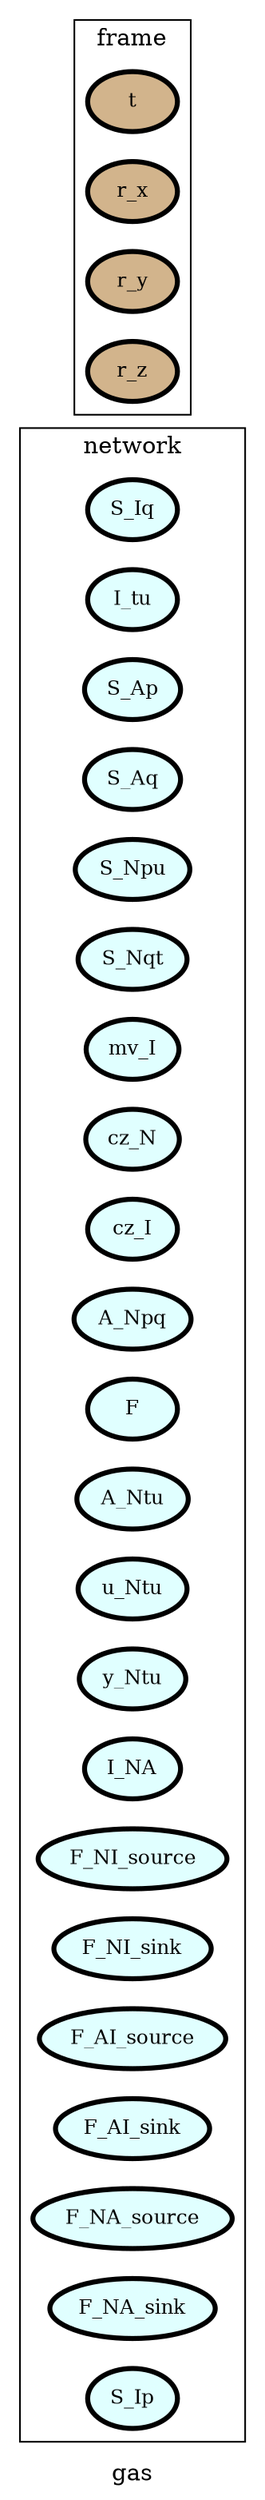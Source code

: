 digraph gas {
label=gas;
rankdir=LR;
subgraph cluster_gas___transport {
label=transport;
rankdir=LR;
}

subgraph cluster_gas___geometry {
label=geometry;
rankdir=LR;
}

subgraph cluster_gas___properties {
label=properties;
rankdir=LR;
}

subgraph cluster_gas___network {
label=network;
rankdir=LR;
V_10 [fillcolor=lightcyan, fontsize=12, label=S_Iq, penwidth=3, style=filled];
V_11 [fillcolor=lightcyan, fontsize=12, label=I_tu, penwidth=3, style=filled];
V_12 [fillcolor=lightcyan, fontsize=12, label=S_Ap, penwidth=3, style=filled];
V_13 [fillcolor=lightcyan, fontsize=12, label=S_Aq, penwidth=3, style=filled];
V_14 [fillcolor=lightcyan, fontsize=12, label=S_Npu, penwidth=3, style=filled];
V_15 [fillcolor=lightcyan, fontsize=12, label=S_Nqt, penwidth=3, style=filled];
V_16 [fillcolor=lightcyan, fontsize=12, label=mv_I, penwidth=3, style=filled];
V_17 [fillcolor=lightcyan, fontsize=12, label=cz_N, penwidth=3, style=filled];
V_18 [fillcolor=lightcyan, fontsize=12, label=cz_I, penwidth=3, style=filled];
V_19 [fillcolor=lightcyan, fontsize=12, label=A_Npq, penwidth=3, style=filled];
V_2 [fillcolor=lightcyan, fontsize=12, label=F, penwidth=3, style=filled];
V_20 [fillcolor=lightcyan, fontsize=12, label=A_Ntu, penwidth=3, style=filled];
V_21 [fillcolor=lightcyan, fontsize=12, label=u_Ntu, penwidth=3, style=filled];
V_22 [fillcolor=lightcyan, fontsize=12, label=y_Ntu, penwidth=3, style=filled];
V_27 [fillcolor=lightcyan, fontsize=12, label=I_NA, penwidth=3, style=filled];
V_3 [fillcolor=lightcyan, fontsize=12, label=F_NI_source, penwidth=3, style=filled];
V_4 [fillcolor=lightcyan, fontsize=12, label=F_NI_sink, penwidth=3, style=filled];
V_5 [fillcolor=lightcyan, fontsize=12, label=F_AI_source, penwidth=3, style=filled];
V_6 [fillcolor=lightcyan, fontsize=12, label=F_AI_sink, penwidth=3, style=filled];
V_7 [fillcolor=lightcyan, fontsize=12, label=F_NA_source, penwidth=3, style=filled];
V_8 [fillcolor=lightcyan, fontsize=12, label=F_NA_sink, penwidth=3, style=filled];
V_9 [fillcolor=lightcyan, fontsize=12, label=S_Ip, penwidth=3, style=filled];
}

subgraph cluster_gas___differenceOperator {
label=differenceOperator;
rankdir=LR;
}

subgraph cluster_gas___frame {
label=frame;
rankdir=LR;
V_1 [fillcolor=tan, fontsize=12, label=t, penwidth=3, style=filled];
V_23 [fillcolor=tan, fontsize=12, label=r_x, penwidth=3, style=filled];
V_24 [fillcolor=tan, fontsize=12, label=r_y, penwidth=3, style=filled];
V_25 [fillcolor=tan, fontsize=12, label=r_z, penwidth=3, style=filled];
}

subgraph cluster_gas___state {
label=state;
rankdir=LR;
}

subgraph cluster_gas___constant {
label=constant;
rankdir=LR;
}

subgraph cluster_gas___effort {
label=effort;
rankdir=LR;
}

subgraph cluster_gas___secondaryState {
label=secondaryState;
rankdir=LR;
}

subgraph cluster_gas___conversion {
label=conversion;
rankdir=LR;
}

subgraph cluster_gas___diffState {
label=diffState;
rankdir=LR;
}

subgraph cluster_gas___internalTransport {
label=internalTransport;
rankdir=LR;
}

}
